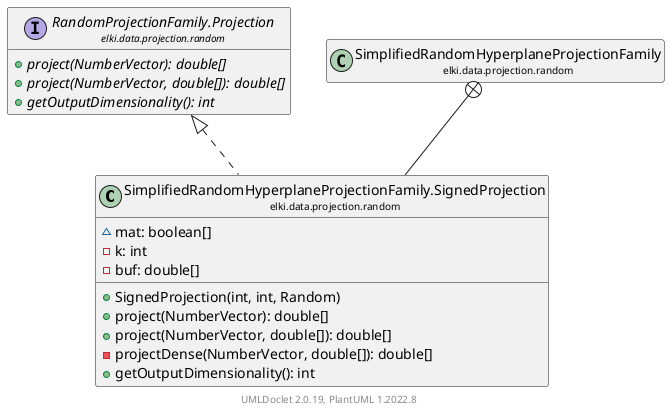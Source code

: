 @startuml
    remove .*\.(Instance|Par|Parameterizer|Factory)$
    set namespaceSeparator none
    hide empty fields
    hide empty methods

    class "<size:14>SimplifiedRandomHyperplaneProjectionFamily.SignedProjection\n<size:10>elki.data.projection.random" as elki.data.projection.random.SimplifiedRandomHyperplaneProjectionFamily.SignedProjection [[SimplifiedRandomHyperplaneProjectionFamily.SignedProjection.html]] {
        ~mat: boolean[]
        -k: int
        -buf: double[]
        +SignedProjection(int, int, Random)
        +project(NumberVector): double[]
        +project(NumberVector, double[]): double[]
        -projectDense(NumberVector, double[]): double[]
        +getOutputDimensionality(): int
    }

    interface "<size:14>RandomProjectionFamily.Projection\n<size:10>elki.data.projection.random" as elki.data.projection.random.RandomProjectionFamily.Projection [[RandomProjectionFamily.Projection.html]] {
        {abstract} +project(NumberVector): double[]
        {abstract} +project(NumberVector, double[]): double[]
        {abstract} +getOutputDimensionality(): int
    }
    class "<size:14>SimplifiedRandomHyperplaneProjectionFamily\n<size:10>elki.data.projection.random" as elki.data.projection.random.SimplifiedRandomHyperplaneProjectionFamily [[SimplifiedRandomHyperplaneProjectionFamily.html]]

    elki.data.projection.random.RandomProjectionFamily.Projection <|.. elki.data.projection.random.SimplifiedRandomHyperplaneProjectionFamily.SignedProjection
    elki.data.projection.random.SimplifiedRandomHyperplaneProjectionFamily +-- elki.data.projection.random.SimplifiedRandomHyperplaneProjectionFamily.SignedProjection

    center footer UMLDoclet 2.0.19, PlantUML 1.2022.8
@enduml
